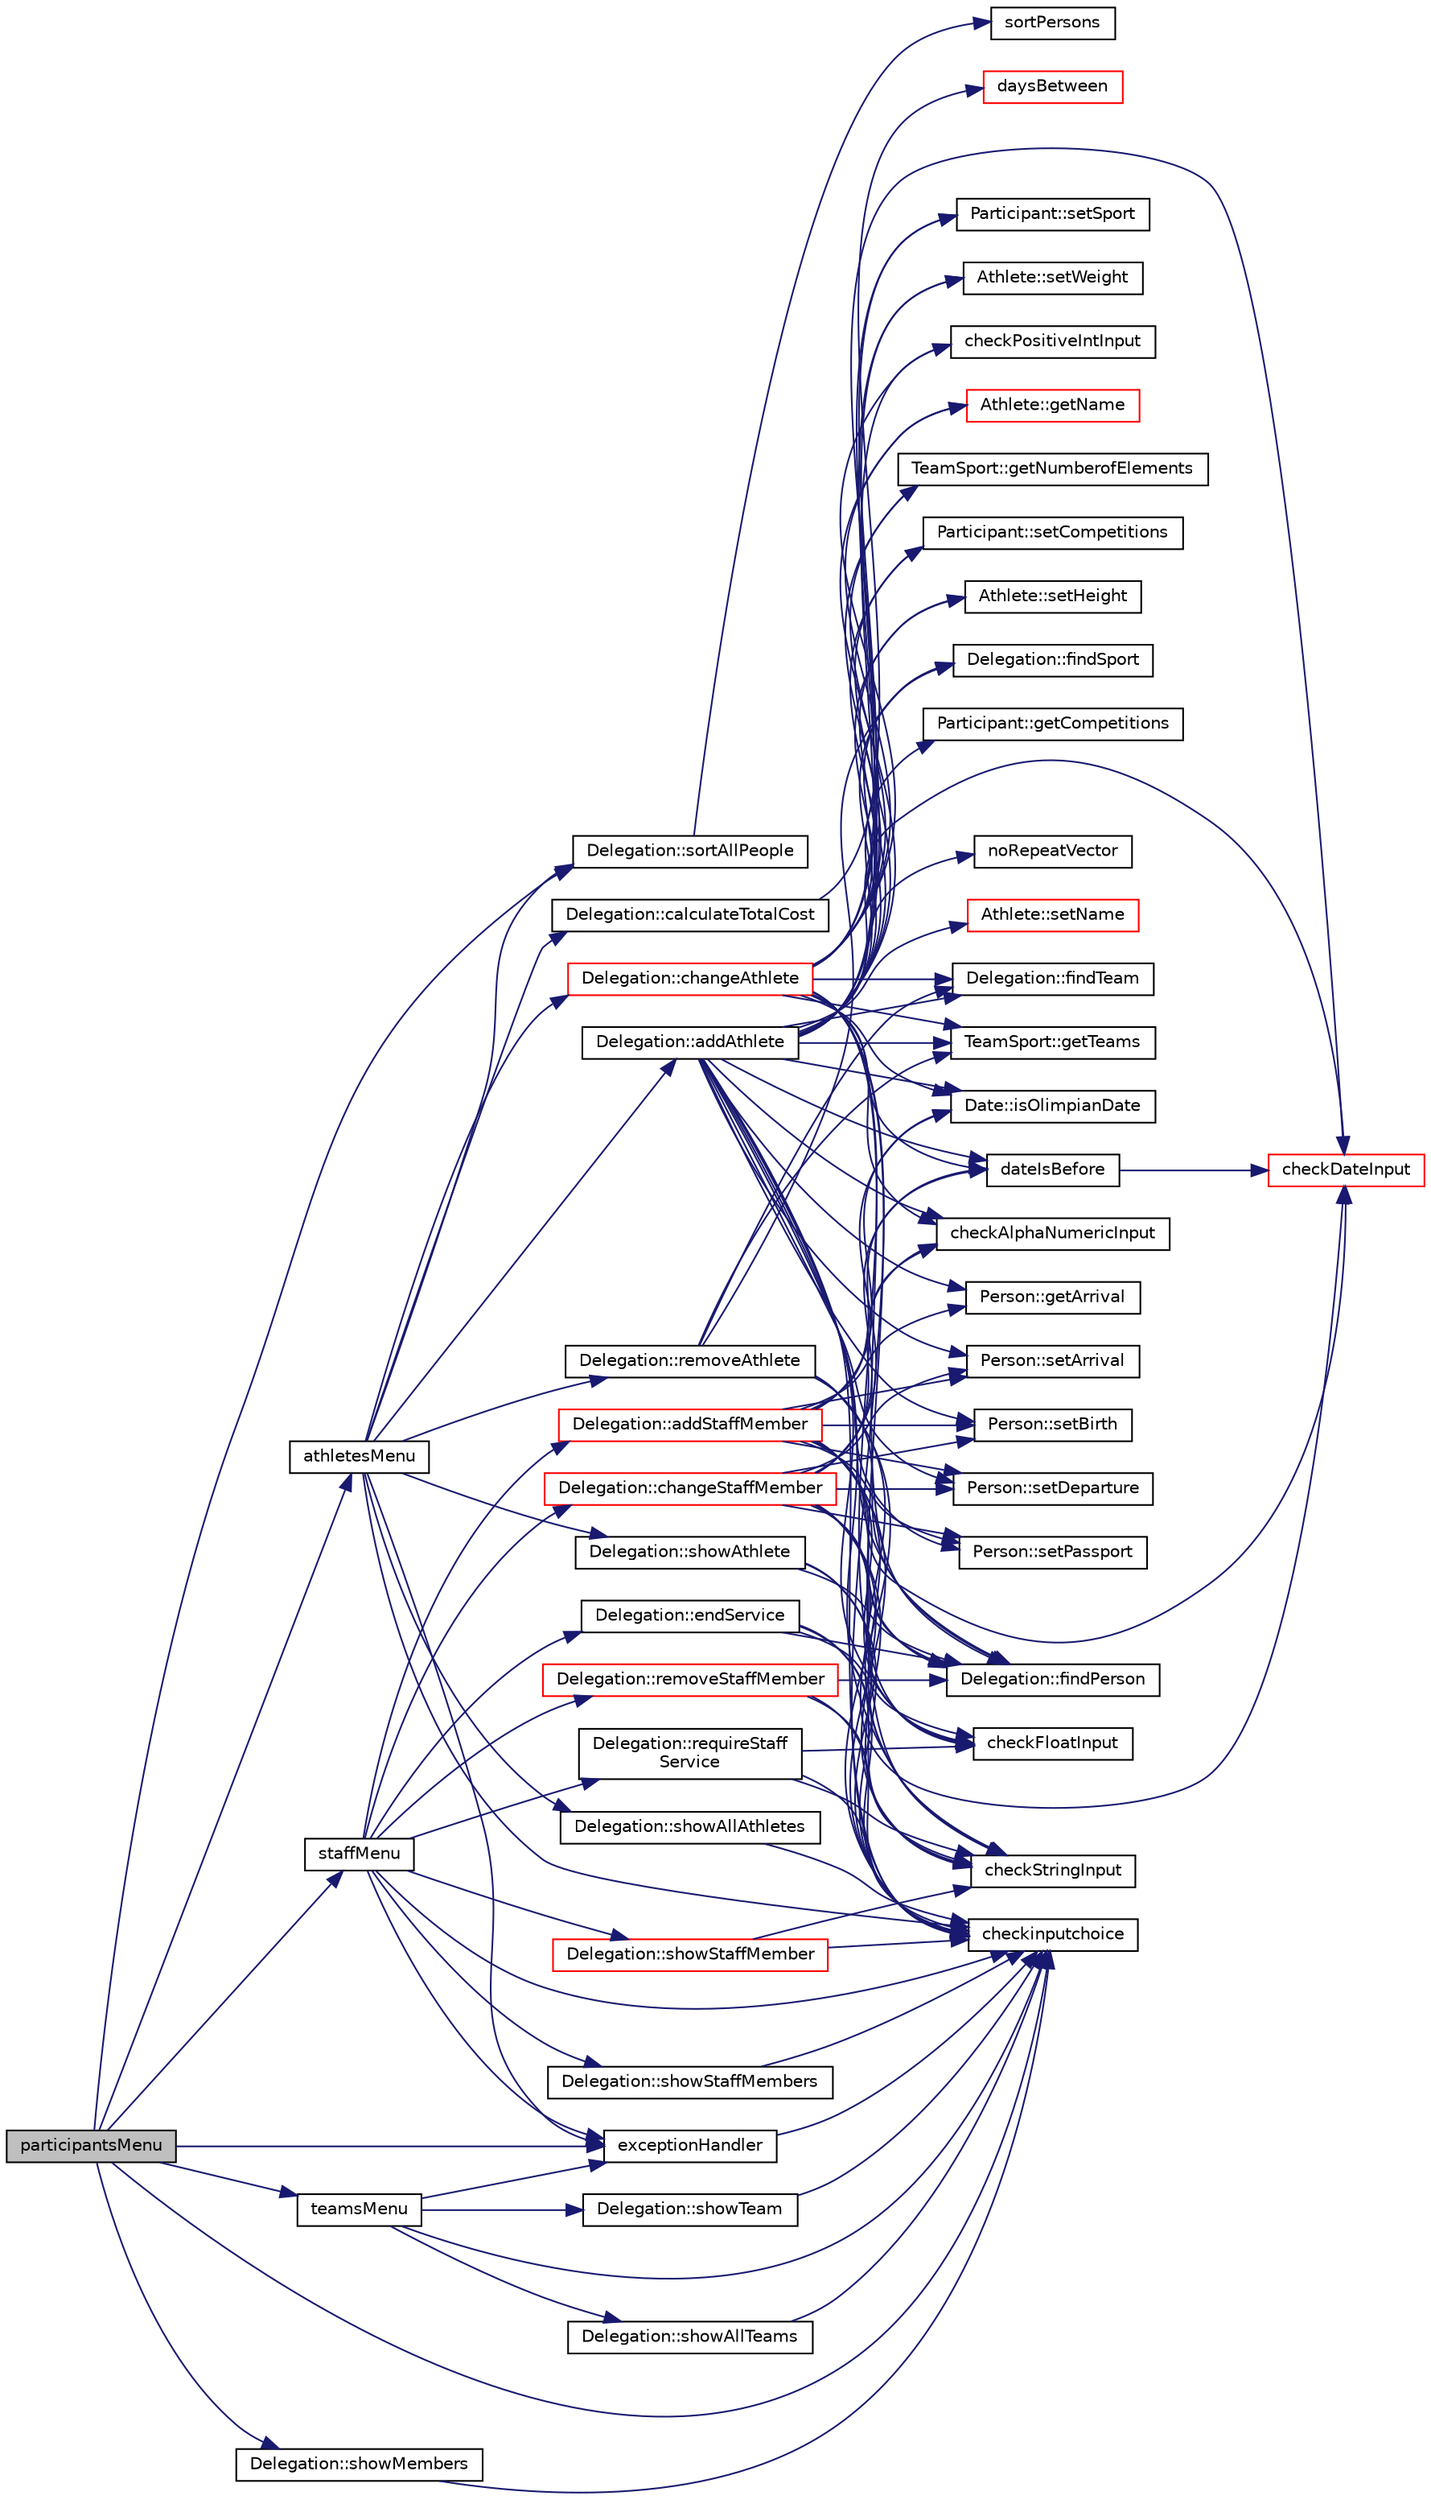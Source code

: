 digraph "participantsMenu"
{
 // LATEX_PDF_SIZE
  edge [fontname="Helvetica",fontsize="10",labelfontname="Helvetica",labelfontsize="10"];
  node [fontname="Helvetica",fontsize="10",shape=record];
  rankdir="LR";
  Node1 [label="participantsMenu",height=0.2,width=0.4,color="black", fillcolor="grey75", style="filled", fontcolor="black",tooltip=" "];
  Node1 -> Node2 [color="midnightblue",fontsize="10",style="solid",fontname="Helvetica"];
  Node2 [label="athletesMenu",height=0.2,width=0.4,color="black", fillcolor="white", style="filled",URL="$_menus_8cpp.html#a336b022a408e06794a347e891401c9ca",tooltip=" "];
  Node2 -> Node3 [color="midnightblue",fontsize="10",style="solid",fontname="Helvetica"];
  Node3 [label="Delegation::addAthlete",height=0.2,width=0.4,color="black", fillcolor="white", style="filled",URL="$class_delegation.html#ab866b2767a25be9969f14497d9c3789c",tooltip=" "];
  Node3 -> Node4 [color="midnightblue",fontsize="10",style="solid",fontname="Helvetica"];
  Node4 [label="checkAlphaNumericInput",height=0.2,width=0.4,color="black", fillcolor="white", style="filled",URL="$auxiliar_8cpp.html#a664b75b931245381d2fb2fd73c810d49",tooltip=" "];
  Node3 -> Node5 [color="midnightblue",fontsize="10",style="solid",fontname="Helvetica"];
  Node5 [label="checkDateInput",height=0.2,width=0.4,color="red", fillcolor="white", style="filled",URL="$auxiliar_8cpp.html#ac4b9e7766ca6ff5b233dac083c348d69",tooltip=" "];
  Node3 -> Node8 [color="midnightblue",fontsize="10",style="solid",fontname="Helvetica"];
  Node8 [label="checkFloatInput",height=0.2,width=0.4,color="black", fillcolor="white", style="filled",URL="$auxiliar_8cpp.html#a2951a42cbfb63434c2fd8f2e8ce17c0d",tooltip=" "];
  Node3 -> Node9 [color="midnightblue",fontsize="10",style="solid",fontname="Helvetica"];
  Node9 [label="checkinputchoice",height=0.2,width=0.4,color="black", fillcolor="white", style="filled",URL="$_menus_8cpp.html#a9a825f830de2a8df955bbffae0852fd8",tooltip=" "];
  Node3 -> Node10 [color="midnightblue",fontsize="10",style="solid",fontname="Helvetica"];
  Node10 [label="checkPositiveIntInput",height=0.2,width=0.4,color="black", fillcolor="white", style="filled",URL="$auxiliar_8cpp.html#a6a0318293d935adbce91ecadb342cb4c",tooltip=" "];
  Node3 -> Node11 [color="midnightblue",fontsize="10",style="solid",fontname="Helvetica"];
  Node11 [label="checkStringInput",height=0.2,width=0.4,color="black", fillcolor="white", style="filled",URL="$auxiliar_8cpp.html#a38b12b0ae17b209757adabb8c944f98b",tooltip=" "];
  Node3 -> Node12 [color="midnightblue",fontsize="10",style="solid",fontname="Helvetica"];
  Node12 [label="dateIsBefore",height=0.2,width=0.4,color="black", fillcolor="white", style="filled",URL="$auxiliar_8cpp.html#a8b04806717ed97feb48c62d6f13c1e63",tooltip=" "];
  Node12 -> Node5 [color="midnightblue",fontsize="10",style="solid",fontname="Helvetica"];
  Node3 -> Node13 [color="midnightblue",fontsize="10",style="solid",fontname="Helvetica"];
  Node13 [label="Delegation::findPerson",height=0.2,width=0.4,color="black", fillcolor="white", style="filled",URL="$class_delegation.html#adb1130e6391f4b4fc82fac73df5f606a",tooltip=" "];
  Node3 -> Node14 [color="midnightblue",fontsize="10",style="solid",fontname="Helvetica"];
  Node14 [label="Delegation::findSport",height=0.2,width=0.4,color="black", fillcolor="white", style="filled",URL="$class_delegation.html#a45c3a1ab048fcacc56a04d3cbee25b20",tooltip=" "];
  Node3 -> Node15 [color="midnightblue",fontsize="10",style="solid",fontname="Helvetica"];
  Node15 [label="Delegation::findTeam",height=0.2,width=0.4,color="black", fillcolor="white", style="filled",URL="$class_delegation.html#a6f8558393fbde463652f5c009047b4cf",tooltip=" "];
  Node3 -> Node16 [color="midnightblue",fontsize="10",style="solid",fontname="Helvetica"];
  Node16 [label="Person::getArrival",height=0.2,width=0.4,color="black", fillcolor="white", style="filled",URL="$class_person.html#a302129462730ac8ba14ebfada7065bfd",tooltip=" "];
  Node3 -> Node17 [color="midnightblue",fontsize="10",style="solid",fontname="Helvetica"];
  Node17 [label="Participant::getCompetitions",height=0.2,width=0.4,color="black", fillcolor="white", style="filled",URL="$class_participant.html#ac430c2c6bafad889be674dac67d334fc",tooltip=" "];
  Node3 -> Node18 [color="midnightblue",fontsize="10",style="solid",fontname="Helvetica"];
  Node18 [label="Athlete::getName",height=0.2,width=0.4,color="red", fillcolor="white", style="filled",URL="$class_athlete.html#a8ca2267d4dc27a6e90d92db92ca31d9c",tooltip=" "];
  Node3 -> Node20 [color="midnightblue",fontsize="10",style="solid",fontname="Helvetica"];
  Node20 [label="TeamSport::getNumberofElements",height=0.2,width=0.4,color="black", fillcolor="white", style="filled",URL="$class_team_sport.html#aa814685ea432f68f3dda1fb1fb60bd5c",tooltip=" "];
  Node3 -> Node21 [color="midnightblue",fontsize="10",style="solid",fontname="Helvetica"];
  Node21 [label="TeamSport::getTeams",height=0.2,width=0.4,color="black", fillcolor="white", style="filled",URL="$class_team_sport.html#a3848167bd1cae6608eabddd47226855a",tooltip=" "];
  Node3 -> Node22 [color="midnightblue",fontsize="10",style="solid",fontname="Helvetica"];
  Node22 [label="Date::isOlimpianDate",height=0.2,width=0.4,color="black", fillcolor="white", style="filled",URL="$class_date.html#aa14e08c8e3d606a1bf0e07a2c294e5b5",tooltip=" "];
  Node3 -> Node23 [color="midnightblue",fontsize="10",style="solid",fontname="Helvetica"];
  Node23 [label="noRepeatVector",height=0.2,width=0.4,color="black", fillcolor="white", style="filled",URL="$auxiliar_8h.html#abea0cfe42327ebc2ea8c9a184200a1ab",tooltip=" "];
  Node3 -> Node24 [color="midnightblue",fontsize="10",style="solid",fontname="Helvetica"];
  Node24 [label="Person::setArrival",height=0.2,width=0.4,color="black", fillcolor="white", style="filled",URL="$class_person.html#a573715d15221a8541ddc0eee94968065",tooltip=" "];
  Node3 -> Node25 [color="midnightblue",fontsize="10",style="solid",fontname="Helvetica"];
  Node25 [label="Person::setBirth",height=0.2,width=0.4,color="black", fillcolor="white", style="filled",URL="$class_person.html#a250237a381933d13763ebc0a364f9aac",tooltip=" "];
  Node3 -> Node26 [color="midnightblue",fontsize="10",style="solid",fontname="Helvetica"];
  Node26 [label="Participant::setCompetitions",height=0.2,width=0.4,color="black", fillcolor="white", style="filled",URL="$class_participant.html#ad66dad332d7ad6703e9c0df940f52dcc",tooltip=" "];
  Node3 -> Node27 [color="midnightblue",fontsize="10",style="solid",fontname="Helvetica"];
  Node27 [label="Person::setDeparture",height=0.2,width=0.4,color="black", fillcolor="white", style="filled",URL="$class_person.html#a3501c7e4f98bfbed542782cbae88244f",tooltip=" "];
  Node3 -> Node28 [color="midnightblue",fontsize="10",style="solid",fontname="Helvetica"];
  Node28 [label="Athlete::setHeight",height=0.2,width=0.4,color="black", fillcolor="white", style="filled",URL="$class_athlete.html#abc9c9753f7480fbf27bb6cdea000504e",tooltip=" "];
  Node3 -> Node29 [color="midnightblue",fontsize="10",style="solid",fontname="Helvetica"];
  Node29 [label="Athlete::setName",height=0.2,width=0.4,color="red", fillcolor="white", style="filled",URL="$class_athlete.html#a4e30ae960ef3384a0e3e4e22f2cb76cf",tooltip=" "];
  Node3 -> Node31 [color="midnightblue",fontsize="10",style="solid",fontname="Helvetica"];
  Node31 [label="Person::setPassport",height=0.2,width=0.4,color="black", fillcolor="white", style="filled",URL="$class_person.html#ab492d622af1071b96d8388fb4b8b5bf7",tooltip=" "];
  Node3 -> Node32 [color="midnightblue",fontsize="10",style="solid",fontname="Helvetica"];
  Node32 [label="Participant::setSport",height=0.2,width=0.4,color="black", fillcolor="white", style="filled",URL="$class_participant.html#a249539a27e222895ddbbec863c844a7e",tooltip=" "];
  Node3 -> Node33 [color="midnightblue",fontsize="10",style="solid",fontname="Helvetica"];
  Node33 [label="Athlete::setWeight",height=0.2,width=0.4,color="black", fillcolor="white", style="filled",URL="$class_athlete.html#ac56db9a2be048eef4d52f2d8e8b1611d",tooltip=" "];
  Node2 -> Node34 [color="midnightblue",fontsize="10",style="solid",fontname="Helvetica"];
  Node34 [label="Delegation::calculateTotalCost",height=0.2,width=0.4,color="black", fillcolor="white", style="filled",URL="$class_delegation.html#a98628c083af42b41e10596bde20fda79",tooltip=" "];
  Node34 -> Node35 [color="midnightblue",fontsize="10",style="solid",fontname="Helvetica"];
  Node35 [label="daysBetween",height=0.2,width=0.4,color="red", fillcolor="white", style="filled",URL="$auxiliar_8cpp.html#afb3bb7769338ef74ab7fad50e31139e2",tooltip=" "];
  Node2 -> Node37 [color="midnightblue",fontsize="10",style="solid",fontname="Helvetica"];
  Node37 [label="Delegation::changeAthlete",height=0.2,width=0.4,color="red", fillcolor="white", style="filled",URL="$class_delegation.html#adccac8a7ec52d8dbcb0e531243dbebf2",tooltip=" "];
  Node37 -> Node4 [color="midnightblue",fontsize="10",style="solid",fontname="Helvetica"];
  Node37 -> Node5 [color="midnightblue",fontsize="10",style="solid",fontname="Helvetica"];
  Node37 -> Node8 [color="midnightblue",fontsize="10",style="solid",fontname="Helvetica"];
  Node37 -> Node9 [color="midnightblue",fontsize="10",style="solid",fontname="Helvetica"];
  Node37 -> Node10 [color="midnightblue",fontsize="10",style="solid",fontname="Helvetica"];
  Node37 -> Node11 [color="midnightblue",fontsize="10",style="solid",fontname="Helvetica"];
  Node37 -> Node12 [color="midnightblue",fontsize="10",style="solid",fontname="Helvetica"];
  Node37 -> Node13 [color="midnightblue",fontsize="10",style="solid",fontname="Helvetica"];
  Node37 -> Node14 [color="midnightblue",fontsize="10",style="solid",fontname="Helvetica"];
  Node37 -> Node15 [color="midnightblue",fontsize="10",style="solid",fontname="Helvetica"];
  Node37 -> Node18 [color="midnightblue",fontsize="10",style="solid",fontname="Helvetica"];
  Node37 -> Node20 [color="midnightblue",fontsize="10",style="solid",fontname="Helvetica"];
  Node37 -> Node21 [color="midnightblue",fontsize="10",style="solid",fontname="Helvetica"];
  Node37 -> Node22 [color="midnightblue",fontsize="10",style="solid",fontname="Helvetica"];
  Node37 -> Node26 [color="midnightblue",fontsize="10",style="solid",fontname="Helvetica"];
  Node37 -> Node28 [color="midnightblue",fontsize="10",style="solid",fontname="Helvetica"];
  Node37 -> Node32 [color="midnightblue",fontsize="10",style="solid",fontname="Helvetica"];
  Node37 -> Node33 [color="midnightblue",fontsize="10",style="solid",fontname="Helvetica"];
  Node2 -> Node9 [color="midnightblue",fontsize="10",style="solid",fontname="Helvetica"];
  Node2 -> Node39 [color="midnightblue",fontsize="10",style="solid",fontname="Helvetica"];
  Node39 [label="exceptionHandler",height=0.2,width=0.4,color="black", fillcolor="white", style="filled",URL="$auxiliar_8cpp.html#acb4791b6f9b97d6e3aecd0b140c018d0",tooltip=" "];
  Node39 -> Node9 [color="midnightblue",fontsize="10",style="solid",fontname="Helvetica"];
  Node2 -> Node40 [color="midnightblue",fontsize="10",style="solid",fontname="Helvetica"];
  Node40 [label="Delegation::removeAthlete",height=0.2,width=0.4,color="black", fillcolor="white", style="filled",URL="$class_delegation.html#af53d59defba2d8a86776da1260b31b81",tooltip=" "];
  Node40 -> Node9 [color="midnightblue",fontsize="10",style="solid",fontname="Helvetica"];
  Node40 -> Node11 [color="midnightblue",fontsize="10",style="solid",fontname="Helvetica"];
  Node40 -> Node13 [color="midnightblue",fontsize="10",style="solid",fontname="Helvetica"];
  Node40 -> Node14 [color="midnightblue",fontsize="10",style="solid",fontname="Helvetica"];
  Node40 -> Node15 [color="midnightblue",fontsize="10",style="solid",fontname="Helvetica"];
  Node40 -> Node21 [color="midnightblue",fontsize="10",style="solid",fontname="Helvetica"];
  Node2 -> Node41 [color="midnightblue",fontsize="10",style="solid",fontname="Helvetica"];
  Node41 [label="Delegation::showAllAthletes",height=0.2,width=0.4,color="black", fillcolor="white", style="filled",URL="$class_delegation.html#a18196e6f16b3bd1bc7838cc26b1e0049",tooltip=" "];
  Node41 -> Node9 [color="midnightblue",fontsize="10",style="solid",fontname="Helvetica"];
  Node2 -> Node42 [color="midnightblue",fontsize="10",style="solid",fontname="Helvetica"];
  Node42 [label="Delegation::showAthlete",height=0.2,width=0.4,color="black", fillcolor="white", style="filled",URL="$class_delegation.html#a3697dfe4ce718474d64fa7b931b2c09a",tooltip=" "];
  Node42 -> Node9 [color="midnightblue",fontsize="10",style="solid",fontname="Helvetica"];
  Node42 -> Node11 [color="midnightblue",fontsize="10",style="solid",fontname="Helvetica"];
  Node42 -> Node13 [color="midnightblue",fontsize="10",style="solid",fontname="Helvetica"];
  Node2 -> Node43 [color="midnightblue",fontsize="10",style="solid",fontname="Helvetica"];
  Node43 [label="Delegation::sortAllPeople",height=0.2,width=0.4,color="black", fillcolor="white", style="filled",URL="$class_delegation.html#a0c4f0e9fbf9c1959eab0d5012bca82d5",tooltip=" "];
  Node43 -> Node44 [color="midnightblue",fontsize="10",style="solid",fontname="Helvetica"];
  Node44 [label="sortPersons",height=0.2,width=0.4,color="black", fillcolor="white", style="filled",URL="$auxiliar_8cpp.html#a6683d28abf29ba72ba35763c8c2dd92e",tooltip=" "];
  Node1 -> Node9 [color="midnightblue",fontsize="10",style="solid",fontname="Helvetica"];
  Node1 -> Node39 [color="midnightblue",fontsize="10",style="solid",fontname="Helvetica"];
  Node1 -> Node45 [color="midnightblue",fontsize="10",style="solid",fontname="Helvetica"];
  Node45 [label="Delegation::showMembers",height=0.2,width=0.4,color="black", fillcolor="white", style="filled",URL="$class_delegation.html#a753066b31104e5cacd5deae1afda3c56",tooltip=" "];
  Node45 -> Node9 [color="midnightblue",fontsize="10",style="solid",fontname="Helvetica"];
  Node1 -> Node43 [color="midnightblue",fontsize="10",style="solid",fontname="Helvetica"];
  Node1 -> Node46 [color="midnightblue",fontsize="10",style="solid",fontname="Helvetica"];
  Node46 [label="staffMenu",height=0.2,width=0.4,color="black", fillcolor="white", style="filled",URL="$_menus_8cpp.html#abe89f544f1c1d860f21838a1c9143b5c",tooltip=" "];
  Node46 -> Node47 [color="midnightblue",fontsize="10",style="solid",fontname="Helvetica"];
  Node47 [label="Delegation::addStaffMember",height=0.2,width=0.4,color="red", fillcolor="white", style="filled",URL="$class_delegation.html#af1644f5c540536ea16e4a70a0fc080e1",tooltip=" "];
  Node47 -> Node4 [color="midnightblue",fontsize="10",style="solid",fontname="Helvetica"];
  Node47 -> Node5 [color="midnightblue",fontsize="10",style="solid",fontname="Helvetica"];
  Node47 -> Node8 [color="midnightblue",fontsize="10",style="solid",fontname="Helvetica"];
  Node47 -> Node9 [color="midnightblue",fontsize="10",style="solid",fontname="Helvetica"];
  Node47 -> Node11 [color="midnightblue",fontsize="10",style="solid",fontname="Helvetica"];
  Node47 -> Node12 [color="midnightblue",fontsize="10",style="solid",fontname="Helvetica"];
  Node47 -> Node13 [color="midnightblue",fontsize="10",style="solid",fontname="Helvetica"];
  Node47 -> Node16 [color="midnightblue",fontsize="10",style="solid",fontname="Helvetica"];
  Node47 -> Node22 [color="midnightblue",fontsize="10",style="solid",fontname="Helvetica"];
  Node47 -> Node24 [color="midnightblue",fontsize="10",style="solid",fontname="Helvetica"];
  Node47 -> Node25 [color="midnightblue",fontsize="10",style="solid",fontname="Helvetica"];
  Node47 -> Node27 [color="midnightblue",fontsize="10",style="solid",fontname="Helvetica"];
  Node47 -> Node31 [color="midnightblue",fontsize="10",style="solid",fontname="Helvetica"];
  Node46 -> Node53 [color="midnightblue",fontsize="10",style="solid",fontname="Helvetica"];
  Node53 [label="Delegation::changeStaffMember",height=0.2,width=0.4,color="red", fillcolor="white", style="filled",URL="$class_delegation.html#a0eb02fcd6e5dea005c423ad8e6baa0f7",tooltip=" "];
  Node53 -> Node4 [color="midnightblue",fontsize="10",style="solid",fontname="Helvetica"];
  Node53 -> Node5 [color="midnightblue",fontsize="10",style="solid",fontname="Helvetica"];
  Node53 -> Node8 [color="midnightblue",fontsize="10",style="solid",fontname="Helvetica"];
  Node53 -> Node9 [color="midnightblue",fontsize="10",style="solid",fontname="Helvetica"];
  Node53 -> Node11 [color="midnightblue",fontsize="10",style="solid",fontname="Helvetica"];
  Node53 -> Node12 [color="midnightblue",fontsize="10",style="solid",fontname="Helvetica"];
  Node53 -> Node13 [color="midnightblue",fontsize="10",style="solid",fontname="Helvetica"];
  Node53 -> Node22 [color="midnightblue",fontsize="10",style="solid",fontname="Helvetica"];
  Node53 -> Node24 [color="midnightblue",fontsize="10",style="solid",fontname="Helvetica"];
  Node53 -> Node25 [color="midnightblue",fontsize="10",style="solid",fontname="Helvetica"];
  Node53 -> Node27 [color="midnightblue",fontsize="10",style="solid",fontname="Helvetica"];
  Node53 -> Node31 [color="midnightblue",fontsize="10",style="solid",fontname="Helvetica"];
  Node46 -> Node9 [color="midnightblue",fontsize="10",style="solid",fontname="Helvetica"];
  Node46 -> Node55 [color="midnightblue",fontsize="10",style="solid",fontname="Helvetica"];
  Node55 [label="Delegation::endService",height=0.2,width=0.4,color="black", fillcolor="white", style="filled",URL="$class_delegation.html#a9608b292d6a22c7f863258e8f0172480",tooltip=" "];
  Node55 -> Node8 [color="midnightblue",fontsize="10",style="solid",fontname="Helvetica"];
  Node55 -> Node9 [color="midnightblue",fontsize="10",style="solid",fontname="Helvetica"];
  Node55 -> Node11 [color="midnightblue",fontsize="10",style="solid",fontname="Helvetica"];
  Node55 -> Node13 [color="midnightblue",fontsize="10",style="solid",fontname="Helvetica"];
  Node46 -> Node39 [color="midnightblue",fontsize="10",style="solid",fontname="Helvetica"];
  Node46 -> Node56 [color="midnightblue",fontsize="10",style="solid",fontname="Helvetica"];
  Node56 [label="Delegation::removeStaffMember",height=0.2,width=0.4,color="red", fillcolor="white", style="filled",URL="$class_delegation.html#a9dbf8acb3410d0dd2a64337a33b5e587",tooltip=" "];
  Node56 -> Node9 [color="midnightblue",fontsize="10",style="solid",fontname="Helvetica"];
  Node56 -> Node11 [color="midnightblue",fontsize="10",style="solid",fontname="Helvetica"];
  Node56 -> Node13 [color="midnightblue",fontsize="10",style="solid",fontname="Helvetica"];
  Node46 -> Node57 [color="midnightblue",fontsize="10",style="solid",fontname="Helvetica"];
  Node57 [label="Delegation::requireStaff\lService",height=0.2,width=0.4,color="black", fillcolor="white", style="filled",URL="$class_delegation.html#a18540ac3782d9e769360b41544ce2cee",tooltip=" "];
  Node57 -> Node8 [color="midnightblue",fontsize="10",style="solid",fontname="Helvetica"];
  Node57 -> Node9 [color="midnightblue",fontsize="10",style="solid",fontname="Helvetica"];
  Node57 -> Node11 [color="midnightblue",fontsize="10",style="solid",fontname="Helvetica"];
  Node46 -> Node58 [color="midnightblue",fontsize="10",style="solid",fontname="Helvetica"];
  Node58 [label="Delegation::showStaffMember",height=0.2,width=0.4,color="red", fillcolor="white", style="filled",URL="$class_delegation.html#a349d7d9f7c1688abebc70164cefc653b",tooltip=" "];
  Node58 -> Node9 [color="midnightblue",fontsize="10",style="solid",fontname="Helvetica"];
  Node58 -> Node11 [color="midnightblue",fontsize="10",style="solid",fontname="Helvetica"];
  Node46 -> Node59 [color="midnightblue",fontsize="10",style="solid",fontname="Helvetica"];
  Node59 [label="Delegation::showStaffMembers",height=0.2,width=0.4,color="black", fillcolor="white", style="filled",URL="$class_delegation.html#a5b108a98f8c051e2402b80df9c43a1dc",tooltip=" "];
  Node59 -> Node9 [color="midnightblue",fontsize="10",style="solid",fontname="Helvetica"];
  Node1 -> Node60 [color="midnightblue",fontsize="10",style="solid",fontname="Helvetica"];
  Node60 [label="teamsMenu",height=0.2,width=0.4,color="black", fillcolor="white", style="filled",URL="$_menus_8cpp.html#a7b0145ba0c207ff9db177dce5c398e30",tooltip=" "];
  Node60 -> Node9 [color="midnightblue",fontsize="10",style="solid",fontname="Helvetica"];
  Node60 -> Node39 [color="midnightblue",fontsize="10",style="solid",fontname="Helvetica"];
  Node60 -> Node61 [color="midnightblue",fontsize="10",style="solid",fontname="Helvetica"];
  Node61 [label="Delegation::showAllTeams",height=0.2,width=0.4,color="black", fillcolor="white", style="filled",URL="$class_delegation.html#a44cc43038f65988f477ff6bff39ab84f",tooltip=" "];
  Node61 -> Node9 [color="midnightblue",fontsize="10",style="solid",fontname="Helvetica"];
  Node60 -> Node62 [color="midnightblue",fontsize="10",style="solid",fontname="Helvetica"];
  Node62 [label="Delegation::showTeam",height=0.2,width=0.4,color="black", fillcolor="white", style="filled",URL="$class_delegation.html#aae7e8fa64f6d4ae062e21b41378576b5",tooltip=" "];
  Node62 -> Node9 [color="midnightblue",fontsize="10",style="solid",fontname="Helvetica"];
}
